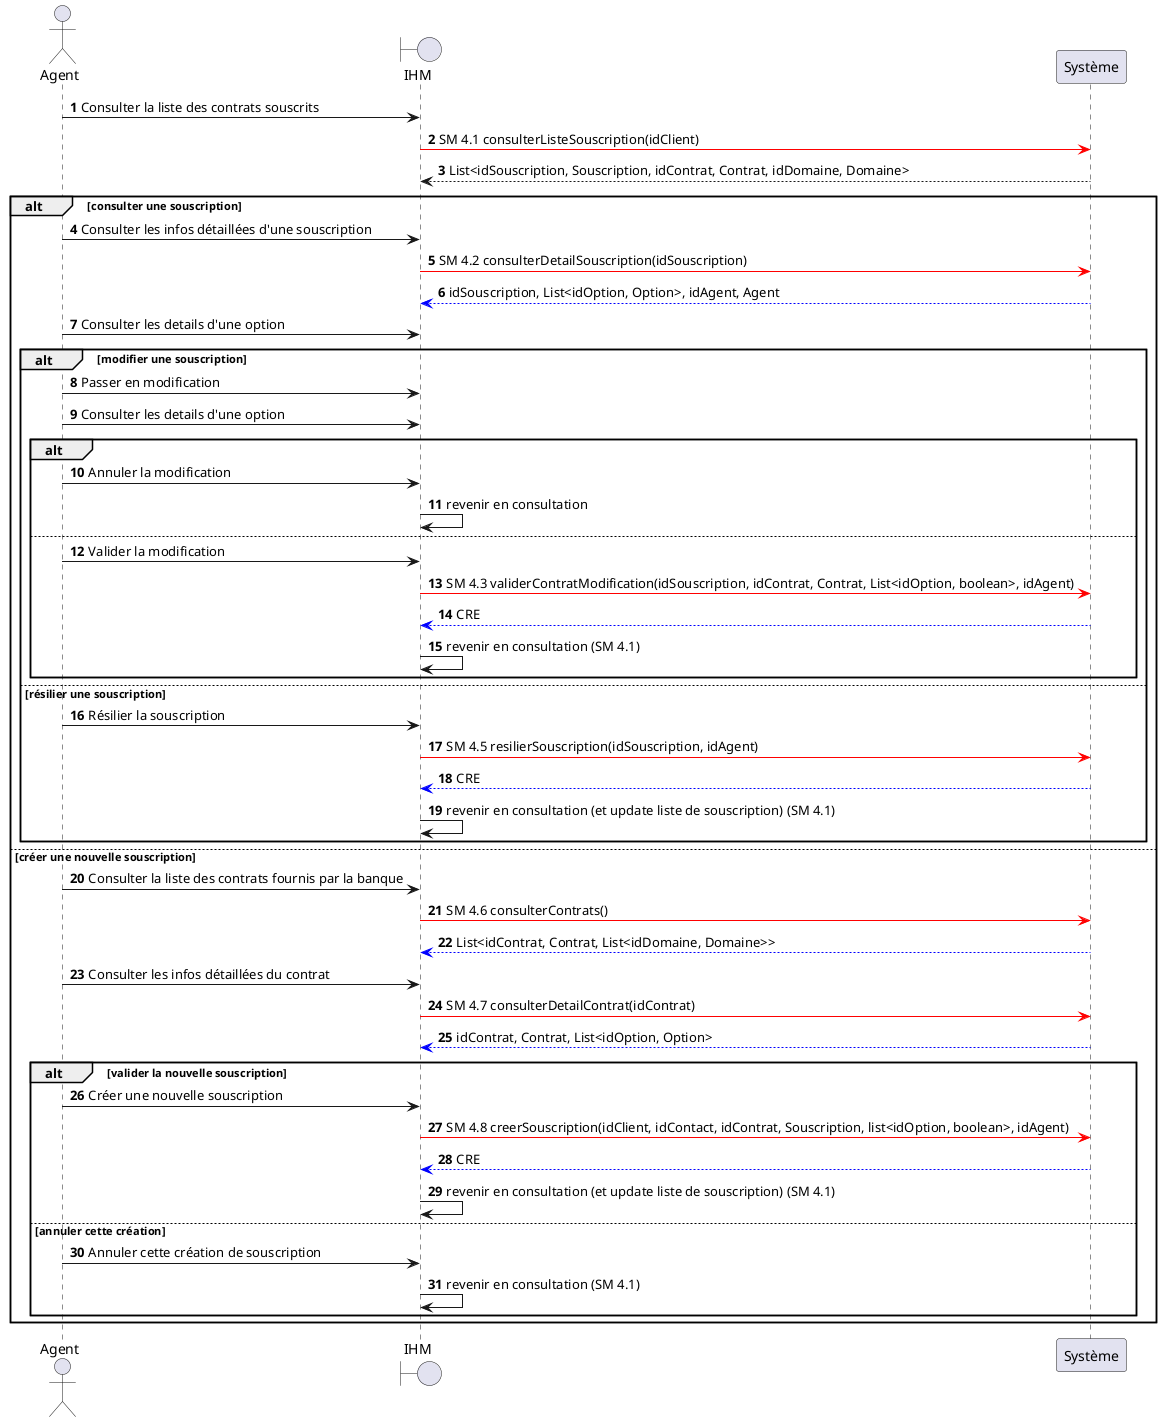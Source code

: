 @startuml
actor Agent
boundary IHM
autonumber
Agent -> IHM : Consulter la liste des contrats souscrits
IHM -[#red]> Système : SM 4.1 consulterListeSouscription(idClient)
Système --> IHM : List<idSouscription, Souscription, idContrat, Contrat, idDomaine, Domaine>

alt consulter une souscription
    Agent -> IHM : Consulter les infos détaillées d'une souscription
    IHM -[#red]> Système : SM 4.2 consulterDetailSouscription(idSouscription)
    Système -[#0000FF]-> IHM : idSouscription, List<idOption, Option>, idAgent, Agent
    Agent -> IHM : Consulter les details d'une option
    alt modifier une souscription
    Agent -> IHM : Passer en modification
    Agent -> IHM : Consulter les details d'une option
        alt
        Agent -> IHM : Annuler la modification
        IHM -> IHM : revenir en consultation
        else
        Agent -> IHM : Valider la modification
        IHM -[#red]> Système : SM 4.3 validerContratModification(idSouscription, idContrat, Contrat, List<idOption, boolean>, idAgent)
        Système -[#0000FF]-> IHM : CRE
        IHM -> IHM : revenir en consultation (SM 4.1)
        end
    else résilier une souscription
    Agent -> IHM : Résilier la souscription
    IHM -[#red]> Système : SM 4.5 resilierSouscription(idSouscription, idAgent)
    Système -[#0000FF]-> IHM : CRE
    IHM -> IHM : revenir en consultation (et update liste de souscription) (SM 4.1)
    end
else créer une nouvelle souscription
    Agent -> IHM : Consulter la liste des contrats fournis par la banque
    IHM -[#red]> Système : SM 4.6 consulterContrats()
    Système -[#0000FF]-> IHM : List<idContrat, Contrat, List<idDomaine, Domaine>>

    Agent -> IHM : Consulter les infos détaillées du contrat
    IHM -[#red]> Système : SM 4.7 consulterDetailContrat(idContrat)
    Système -[#0000FF]-> IHM : idContrat, Contrat, List<idOption, Option>

        alt valider la nouvelle souscription
        Agent -> IHM : Créer une nouvelle souscription
        IHM -[#red]> Système : SM 4.8 creerSouscription(idClient, idContact, idContrat, Souscription, list<idOption, boolean>, idAgent)
        Système -[#0000FF]-> IHM : CRE
        IHM -> IHM : revenir en consultation (et update liste de souscription) (SM 4.1)
        else annuler cette création
        Agent -> IHM : Annuler cette création de souscription
        IHM -> IHM : revenir en consultation (SM 4.1)
        end
end
@enduml